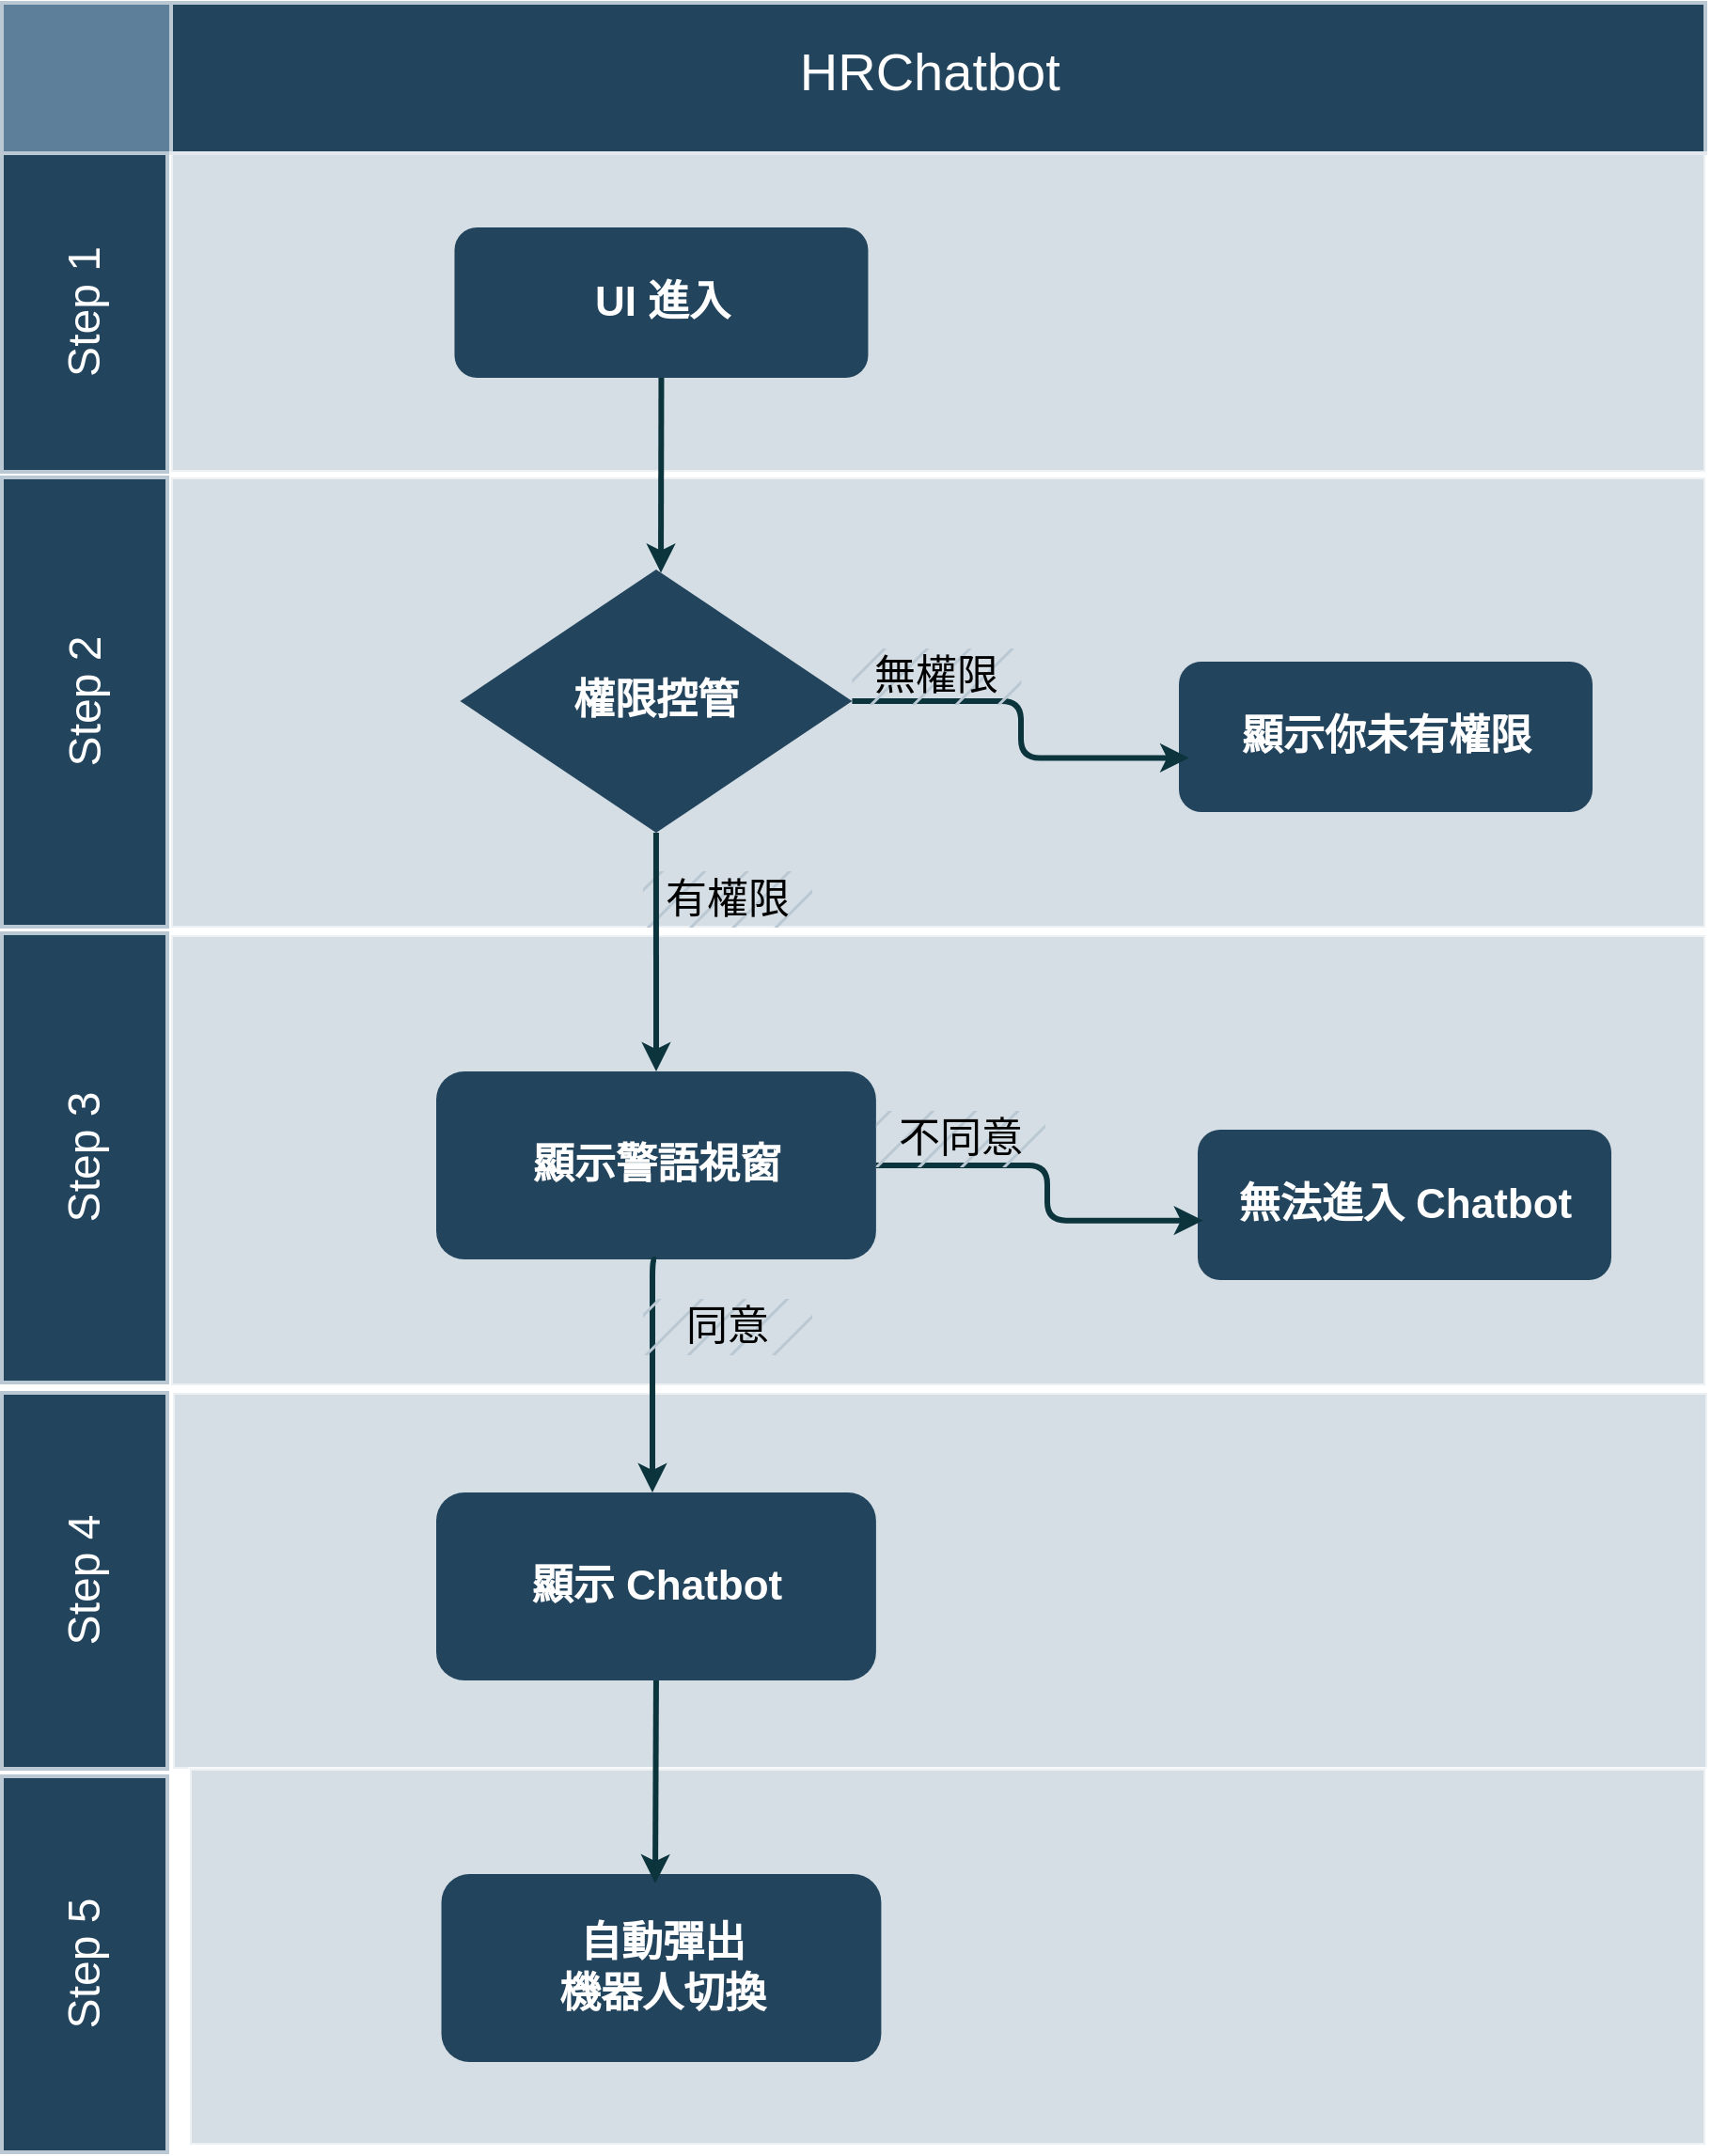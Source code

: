 <mxfile version="27.0.9">
  <diagram id="6a731a19-8d31-9384-78a2-239565b7b9f0" name="Page-1">
    <mxGraphModel dx="1426" dy="22" grid="1" gridSize="10" guides="1" tooltips="1" connect="1" arrows="1" fold="1" page="1" pageScale="1" pageWidth="1169" pageHeight="827" background="none" math="0" shadow="0">
      <root>
        <mxCell id="0" />
        <mxCell id="1" parent="0" />
        <mxCell id="p6_sRNCzpyY48abny09--183" value="" style="strokeColor=#FFFFFF;fillColor=#BAC8D3;fontSize=18;strokeWidth=2;fontFamily=Helvetica;html=1;opacity=60;" parent="1" vertex="1">
          <mxGeometry x="244" y="1346.5" width="816" height="239.5" as="geometry" />
        </mxCell>
        <mxCell id="56" value="&amp;nbsp; &amp;nbsp; &amp;nbsp; &amp;nbsp; &amp;nbsp; &amp;nbsp; &amp;nbsp; &amp;nbsp; &amp;nbsp; &amp;nbsp; &amp;nbsp; &amp;nbsp; &amp;nbsp; &amp;nbsp; &amp;nbsp; &amp;nbsp; &amp;nbsp; &amp;nbsp; &amp;nbsp; &lt;font style=&quot;font-size: 28px;&quot;&gt;HRChatbot&lt;/font&gt;" style="strokeColor=#BAC8D3;fillColor=#23445D;fontSize=24;strokeWidth=2;fontFamily=Helvetica;html=1;fontColor=#FFFFFF;fontStyle=0;spacingBottom=8;spacingRight=0;spacingLeft=83;align=left;" parent="1" vertex="1">
          <mxGeometry x="240" y="850.5" width="820" height="80" as="geometry" />
        </mxCell>
        <mxCell id="57" value="Step 1" style="strokeColor=#BAC8D3;fillColor=#23445D;fontSize=24;strokeWidth=2;horizontal=0;fontFamily=Helvetica;html=1;fontColor=#FFFFFF;fontStyle=0" parent="1" vertex="1">
          <mxGeometry x="154" y="930.5" width="88" height="169.5" as="geometry" />
        </mxCell>
        <mxCell id="59" value="" style="strokeColor=#BAC8D3;fillColor=#5d7f99;fontSize=19;strokeWidth=2;fontFamily=Helvetica;html=1;labelBackgroundColor=none;fontColor=#FFFFFF;" parent="1" vertex="1">
          <mxGeometry x="154" y="850.5" width="90" height="80" as="geometry" />
        </mxCell>
        <mxCell id="68" value="" style="strokeColor=#FFFFFF;fillColor=#BAC8D3;fontSize=18;strokeWidth=2;fontFamily=Helvetica;html=1;opacity=60;" parent="1" vertex="1">
          <mxGeometry x="244" y="930.5" width="816" height="169.5" as="geometry" />
        </mxCell>
        <mxCell id="p6_sRNCzpyY48abny09--152" value="Step 2" style="strokeColor=#BAC8D3;fillColor=#23445D;fontSize=24;strokeWidth=2;horizontal=0;fontFamily=Helvetica;html=1;fontColor=#FFFFFF;fontStyle=0" parent="1" vertex="1">
          <mxGeometry x="154" y="1103" width="88" height="239" as="geometry" />
        </mxCell>
        <mxCell id="p6_sRNCzpyY48abny09--153" value="" style="strokeColor=#FFFFFF;fillColor=#BAC8D3;fontSize=18;strokeWidth=2;fontFamily=Helvetica;html=1;opacity=60;" parent="1" vertex="1">
          <mxGeometry x="244" y="1103" width="816" height="239.5" as="geometry" />
        </mxCell>
        <mxCell id="p6_sRNCzpyY48abny09--168" value="&lt;font style=&quot;font-size: 22px;&quot;&gt;&lt;b style=&quot;&quot;&gt;顯示警語視窗&lt;/b&gt;&lt;/font&gt;" style="rounded=1;fillColor=#23445D;strokeColor=none;strokeWidth=2;fontFamily=Helvetica;html=1;gradientColor=none;labelPosition=center;verticalLabelPosition=middle;align=center;verticalAlign=middle;fontColor=#FFFFFF;" parent="1" vertex="1">
          <mxGeometry x="385" y="1419" width="233.94" height="100" as="geometry" />
        </mxCell>
        <mxCell id="p6_sRNCzpyY48abny09--171" value="&lt;font style=&quot;color: rgb(0, 0, 0); font-size: 22px;&quot;&gt;有權限&lt;/font&gt;" style="rounded=0;whiteSpace=wrap;html=1;strokeColor=none;fillColor=#BAC8D3;fillStyle=hatch;" parent="1" vertex="1">
          <mxGeometry x="495" y="1312.5" width="90" height="30" as="geometry" />
        </mxCell>
        <mxCell id="p6_sRNCzpyY48abny09--169" value="" style="edgeStyle=elbowEdgeStyle;elbow=horizontal;strokeWidth=3;strokeColor=#0C343D;fontFamily=Helvetica;html=1;exitX=0.5;exitY=1;exitDx=0;exitDy=0;entryX=0.5;entryY=0;entryDx=0;entryDy=0;" parent="1" source="p6_sRNCzpyY48abny09--173" target="p6_sRNCzpyY48abny09--168" edge="1">
          <mxGeometry x="6.449" y="830.5" width="131.973" height="100" as="geometry">
            <mxPoint x="515.645" y="1291.18" as="sourcePoint" />
            <mxPoint x="510" y="1390" as="targetPoint" />
            <Array as="points">
              <mxPoint x="502" y="1220" />
            </Array>
          </mxGeometry>
        </mxCell>
        <mxCell id="p6_sRNCzpyY48abny09--172" value="&lt;span style=&quot;font-size: 22px;&quot;&gt;&lt;b&gt;顯示你未有權限&lt;/b&gt;&lt;/span&gt;" style="rounded=1;fillColor=#23445D;strokeColor=none;strokeWidth=2;fontFamily=Helvetica;html=1;gradientColor=none;labelPosition=center;verticalLabelPosition=middle;align=center;verticalAlign=middle;fontColor=#FFFFFF;" parent="1" vertex="1">
          <mxGeometry x="780" y="1201" width="220" height="80" as="geometry" />
        </mxCell>
        <mxCell id="p6_sRNCzpyY48abny09--173" value="&lt;b style=&quot;color: rgb(255, 255, 255); font-size: 22px; text-wrap-mode: nowrap;&quot;&gt;權限控管&lt;/b&gt;" style="rhombus;whiteSpace=wrap;html=1;strokeColor=none;fillColor=#23445D;" parent="1" vertex="1">
          <mxGeometry x="397.73" y="1152" width="208.48" height="140" as="geometry" />
        </mxCell>
        <mxCell id="p6_sRNCzpyY48abny09--176" value="" style="edgeStyle=elbowEdgeStyle;elbow=horizontal;strokeWidth=3;strokeColor=#0C343D;fontFamily=Helvetica;html=1;exitX=1;exitY=0.5;exitDx=0;exitDy=0;entryX=0.025;entryY=0.64;entryDx=0;entryDy=0;entryPerimeter=0;" parent="1" source="p6_sRNCzpyY48abny09--173" target="p6_sRNCzpyY48abny09--172" edge="1">
          <mxGeometry x="6.449" y="830.5" width="131.973" height="100" as="geometry">
            <mxPoint x="640.13" y="1270" as="sourcePoint" />
            <mxPoint x="640" y="1420" as="targetPoint" />
          </mxGeometry>
        </mxCell>
        <mxCell id="p6_sRNCzpyY48abny09--177" value="&lt;font style=&quot;color: rgb(0, 0, 0); font-size: 22px;&quot;&gt;無權限&lt;/font&gt;" style="rounded=0;whiteSpace=wrap;html=1;strokeColor=none;fillColor=#BAC8D3;fillStyle=hatch;" parent="1" vertex="1">
          <mxGeometry x="606.21" y="1194" width="90" height="30" as="geometry" />
        </mxCell>
        <mxCell id="p6_sRNCzpyY48abny09--178" value="&lt;span style=&quot;font-size: 22px;&quot;&gt;&lt;b&gt;UI 進入&lt;/b&gt;&lt;/span&gt;" style="rounded=1;fillColor=#23445D;strokeColor=none;strokeWidth=2;fontFamily=Helvetica;html=1;gradientColor=none;labelPosition=center;verticalLabelPosition=middle;align=center;verticalAlign=middle;fontColor=#FFFFFF;" parent="1" vertex="1">
          <mxGeometry x="394.73" y="970" width="220" height="80" as="geometry" />
        </mxCell>
        <mxCell id="p6_sRNCzpyY48abny09--182" value="" style="edgeStyle=elbowEdgeStyle;elbow=horizontal;strokeWidth=3;strokeColor=#0C343D;fontFamily=Helvetica;html=1;exitX=0.5;exitY=1;exitDx=0;exitDy=0;" parent="1" source="p6_sRNCzpyY48abny09--178" target="p6_sRNCzpyY48abny09--173" edge="1">
          <mxGeometry x="6.449" y="830.5" width="131.973" height="100" as="geometry">
            <mxPoint x="860" y="1309" as="sourcePoint" />
            <mxPoint x="502" y="1100" as="targetPoint" />
          </mxGeometry>
        </mxCell>
        <mxCell id="p6_sRNCzpyY48abny09--184" value="Step 3" style="strokeColor=#BAC8D3;fillColor=#23445D;fontSize=24;strokeWidth=2;horizontal=0;fontFamily=Helvetica;html=1;fontColor=#FFFFFF;fontStyle=0" parent="1" vertex="1">
          <mxGeometry x="154" y="1345.5" width="88" height="239" as="geometry" />
        </mxCell>
        <mxCell id="p6_sRNCzpyY48abny09--185" value="" style="strokeColor=#FFFFFF;fillColor=#BAC8D3;fontSize=18;strokeWidth=2;fontFamily=Helvetica;html=1;opacity=60;" parent="1" vertex="1">
          <mxGeometry x="245" y="1590" width="816" height="200" as="geometry" />
        </mxCell>
        <mxCell id="p6_sRNCzpyY48abny09--186" value="&lt;span style=&quot;font-size: 22px;&quot;&gt;&lt;b&gt;顯示 Chatbot&lt;/b&gt;&lt;/span&gt;" style="rounded=1;fillColor=#23445D;strokeColor=none;strokeWidth=2;fontFamily=Helvetica;html=1;gradientColor=none;labelPosition=center;verticalLabelPosition=middle;align=center;verticalAlign=middle;fontColor=#FFFFFF;" parent="1" vertex="1">
          <mxGeometry x="385" y="1643" width="233.94" height="100" as="geometry" />
        </mxCell>
        <mxCell id="p6_sRNCzpyY48abny09--187" value="" style="edgeStyle=elbowEdgeStyle;elbow=horizontal;strokeWidth=3;strokeColor=#0C343D;fontFamily=Helvetica;html=1;exitX=0.5;exitY=1;exitDx=0;exitDy=0;" parent="1" source="p6_sRNCzpyY48abny09--168" target="p6_sRNCzpyY48abny09--186" edge="1">
          <mxGeometry x="6.449" y="830.5" width="131.973" height="100" as="geometry">
            <mxPoint x="518.825" y="1519.0" as="sourcePoint" />
            <mxPoint x="500" y="1580" as="targetPoint" />
            <Array as="points">
              <mxPoint x="500" y="1520" />
            </Array>
          </mxGeometry>
        </mxCell>
        <mxCell id="p6_sRNCzpyY48abny09--189" value="&lt;font style=&quot;color: rgb(0, 0, 0); font-size: 22px;&quot;&gt;同意&lt;/font&gt;" style="rounded=0;whiteSpace=wrap;html=1;strokeColor=none;fillColor=#BAC8D3;fillStyle=hatch;" parent="1" vertex="1">
          <mxGeometry x="495" y="1540" width="90" height="30" as="geometry" />
        </mxCell>
        <mxCell id="p6_sRNCzpyY48abny09--190" value="&lt;span style=&quot;font-size: 22px;&quot;&gt;&lt;b&gt;無法進入 Chatbot&lt;/b&gt;&lt;/span&gt;" style="rounded=1;fillColor=#23445D;strokeColor=none;strokeWidth=2;fontFamily=Helvetica;html=1;gradientColor=none;labelPosition=center;verticalLabelPosition=middle;align=center;verticalAlign=middle;fontColor=#FFFFFF;" parent="1" vertex="1">
          <mxGeometry x="790" y="1450" width="220" height="80" as="geometry" />
        </mxCell>
        <mxCell id="p6_sRNCzpyY48abny09--191" value="" style="edgeStyle=elbowEdgeStyle;elbow=horizontal;strokeWidth=3;strokeColor=#0C343D;fontFamily=Helvetica;html=1;entryX=0.013;entryY=0.604;entryDx=0;entryDy=0;entryPerimeter=0;exitX=1;exitY=0.5;exitDx=0;exitDy=0;" parent="1" source="p6_sRNCzpyY48abny09--168" target="p6_sRNCzpyY48abny09--190" edge="1">
          <mxGeometry x="6.449" y="830.5" width="131.973" height="100" as="geometry">
            <mxPoint x="732" y="1449" as="sourcePoint" />
            <mxPoint x="730" y="1570" as="targetPoint" />
            <Array as="points">
              <mxPoint x="710" y="1487" />
            </Array>
          </mxGeometry>
        </mxCell>
        <mxCell id="p6_sRNCzpyY48abny09--192" value="&lt;font style=&quot;color: rgb(0, 0, 0); font-size: 22px;&quot;&gt;不同意&lt;/font&gt;" style="rounded=0;whiteSpace=wrap;html=1;strokeColor=none;fillColor=#BAC8D3;fillStyle=hatch;" parent="1" vertex="1">
          <mxGeometry x="618.94" y="1440" width="90" height="30" as="geometry" />
        </mxCell>
        <mxCell id="p6_sRNCzpyY48abny09--193" value="Step 4" style="strokeColor=#BAC8D3;fillColor=#23445D;fontSize=24;strokeWidth=2;horizontal=0;fontFamily=Helvetica;html=1;fontColor=#FFFFFF;fontStyle=0" parent="1" vertex="1">
          <mxGeometry x="154" y="1590" width="88" height="200" as="geometry" />
        </mxCell>
        <mxCell id="p6_sRNCzpyY48abny09--194" value="" style="strokeColor=#FFFFFF;fillColor=#BAC8D3;fontSize=18;strokeWidth=2;fontFamily=Helvetica;html=1;opacity=60;" parent="1" vertex="1">
          <mxGeometry x="254" y="1790" width="806" height="200" as="geometry" />
        </mxCell>
        <mxCell id="p6_sRNCzpyY48abny09--195" value="Step 5" style="strokeColor=#BAC8D3;fillColor=#23445D;fontSize=24;strokeWidth=2;horizontal=0;fontFamily=Helvetica;html=1;fontColor=#FFFFFF;fontStyle=0" parent="1" vertex="1">
          <mxGeometry x="154" y="1794" width="88" height="200" as="geometry" />
        </mxCell>
        <mxCell id="p6_sRNCzpyY48abny09--196" value="&lt;span style=&quot;font-size: 22px;&quot;&gt;&lt;b&gt;自動彈出&lt;/b&gt;&lt;/span&gt;&lt;div&gt;&lt;span style=&quot;font-size: 22px;&quot;&gt;&lt;b&gt;機器人切換&lt;/b&gt;&lt;/span&gt;&lt;/div&gt;" style="rounded=1;fillColor=#23445D;strokeColor=none;strokeWidth=2;fontFamily=Helvetica;html=1;gradientColor=none;labelPosition=center;verticalLabelPosition=middle;align=center;verticalAlign=middle;fontColor=#FFFFFF;" parent="1" vertex="1">
          <mxGeometry x="387.76" y="1846" width="233.94" height="100" as="geometry" />
        </mxCell>
        <mxCell id="p6_sRNCzpyY48abny09--197" value="" style="edgeStyle=elbowEdgeStyle;elbow=horizontal;strokeWidth=3;strokeColor=#0C343D;fontFamily=Helvetica;html=1;exitX=0.5;exitY=1;exitDx=0;exitDy=0;" parent="1" source="p6_sRNCzpyY48abny09--186" edge="1">
          <mxGeometry x="6.449" y="830.5" width="131.973" height="100" as="geometry">
            <mxPoint x="502.97" y="1730" as="sourcePoint" />
            <mxPoint x="500.97" y="1851" as="targetPoint" />
            <Array as="points" />
          </mxGeometry>
        </mxCell>
      </root>
    </mxGraphModel>
  </diagram>
</mxfile>
